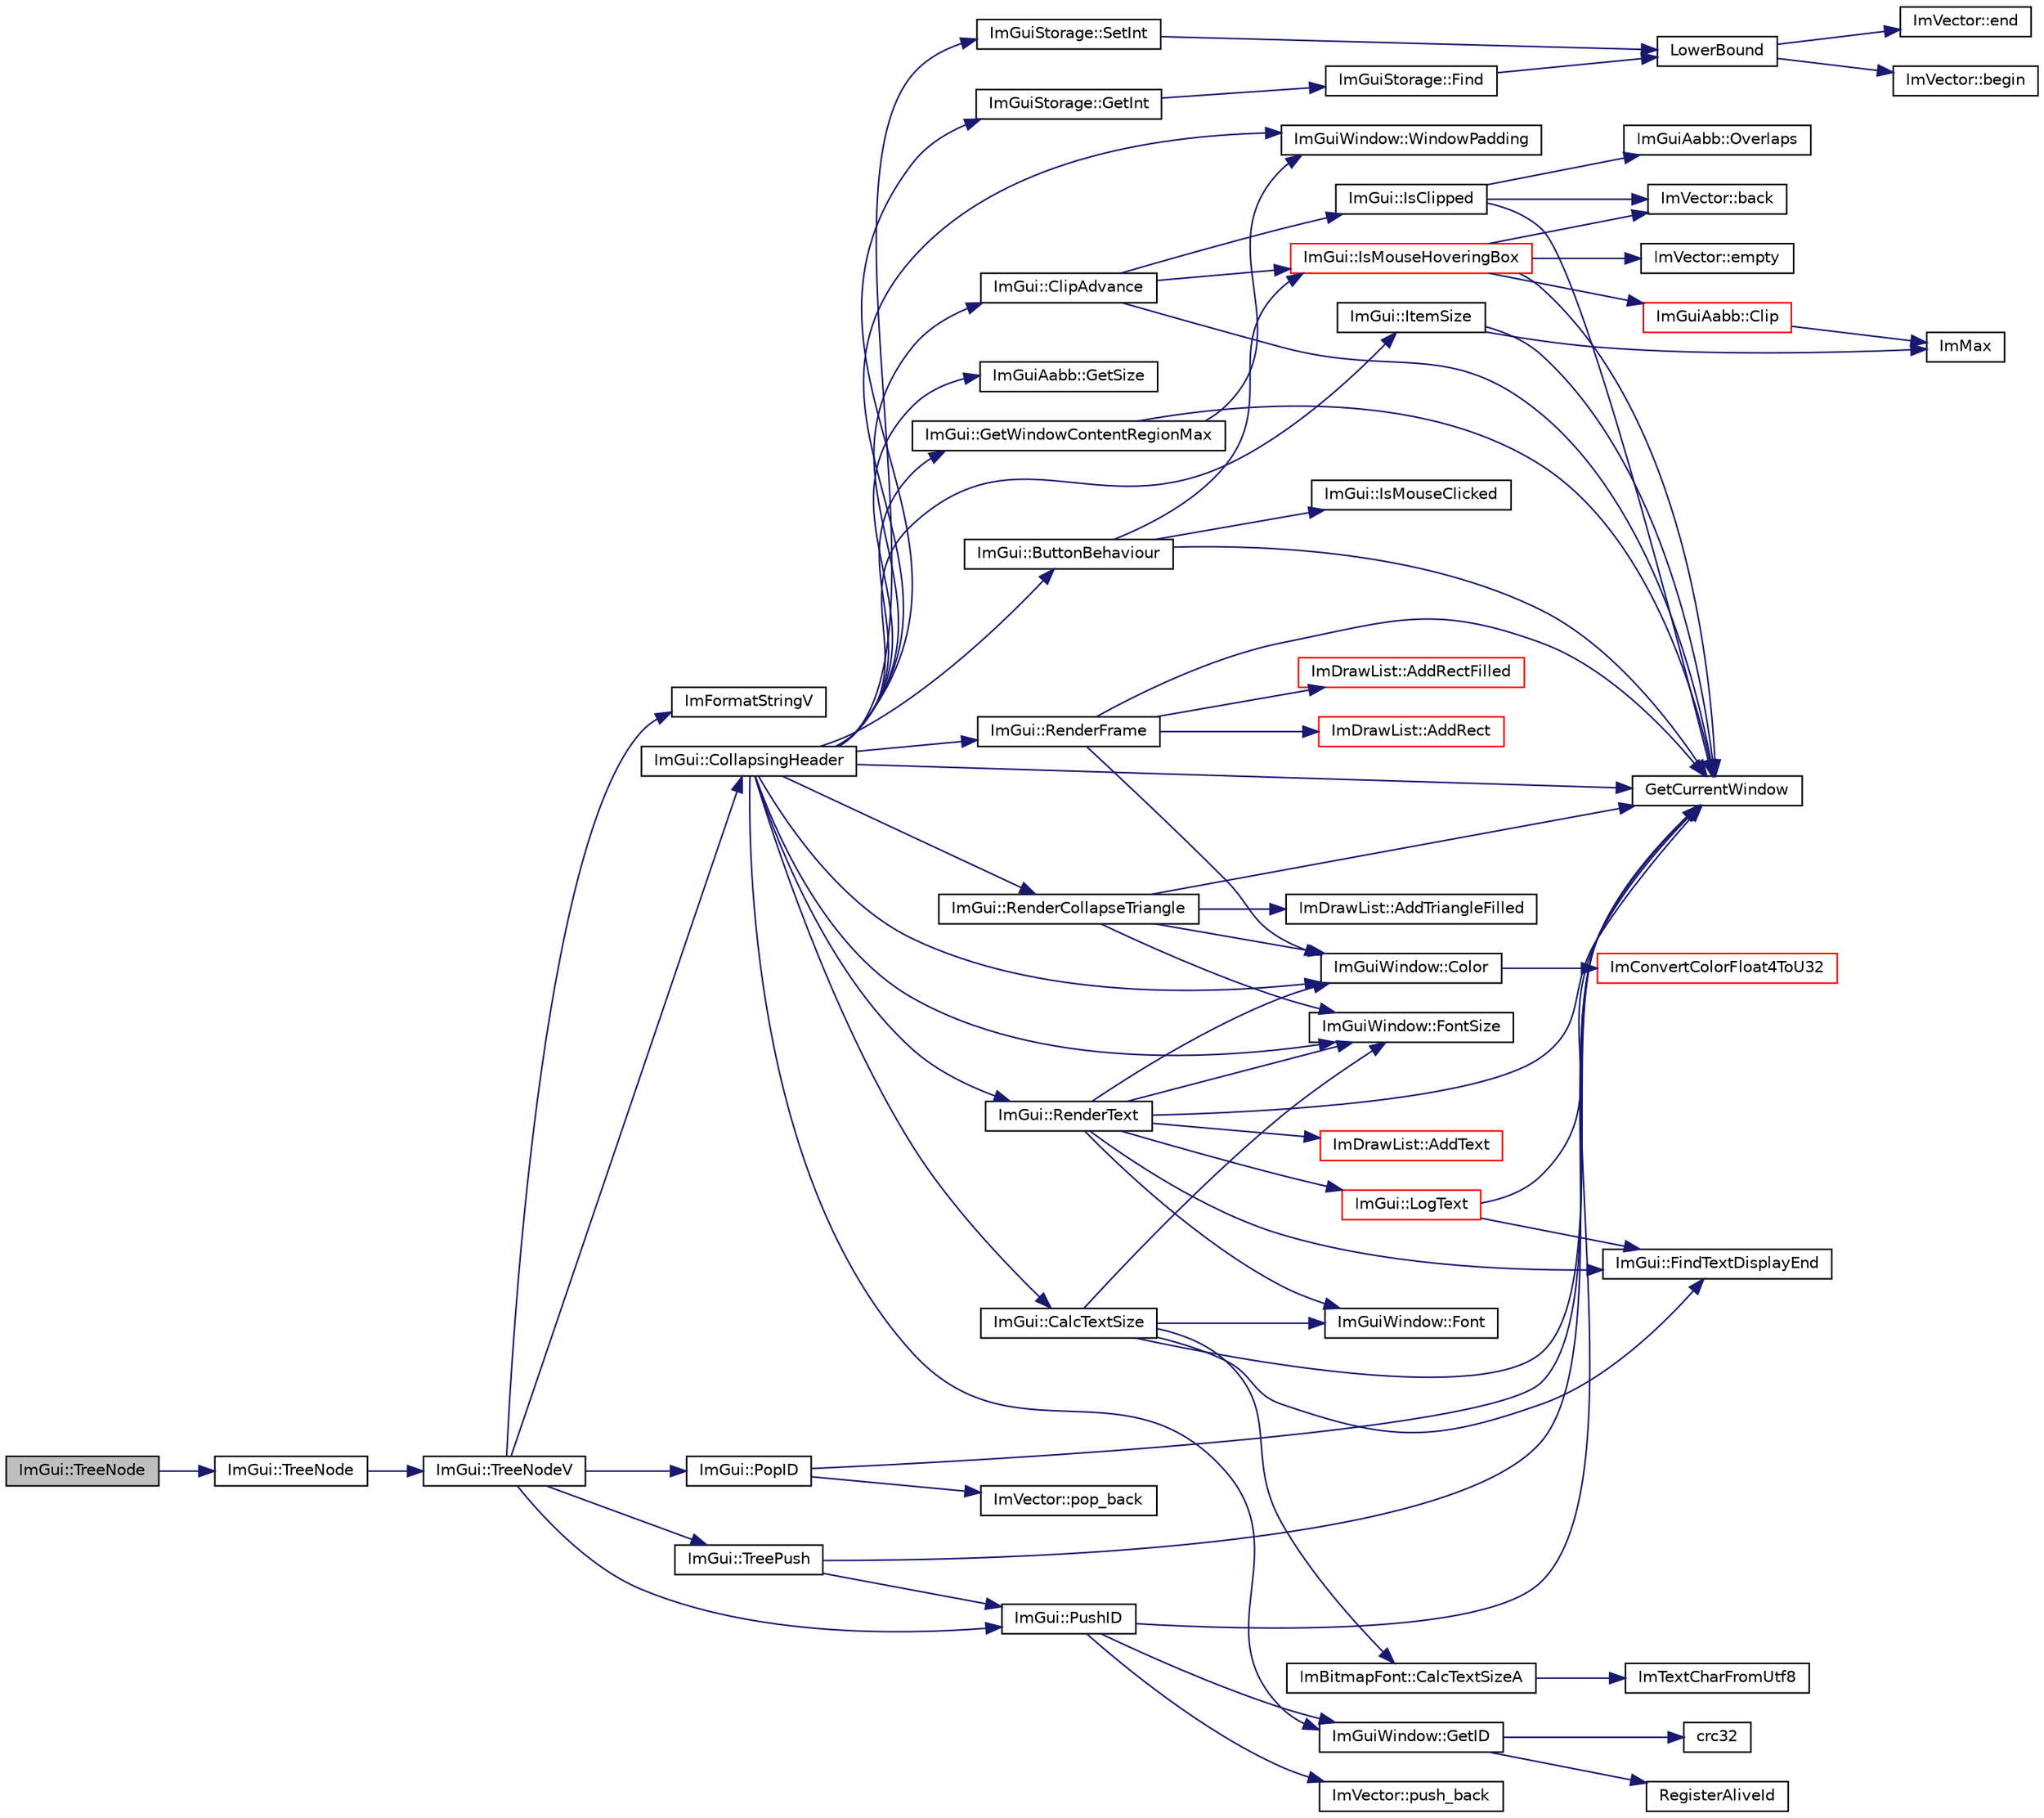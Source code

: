 digraph "ImGui::TreeNode"
{
 // INTERACTIVE_SVG=YES
  edge [fontname="Helvetica",fontsize="10",labelfontname="Helvetica",labelfontsize="10"];
  node [fontname="Helvetica",fontsize="10",shape=record];
  rankdir="LR";
  Node1 [label="ImGui::TreeNode",height=0.2,width=0.4,color="black", fillcolor="grey75", style="filled" fontcolor="black"];
  Node1 -> Node2 [color="midnightblue",fontsize="10",style="solid",fontname="Helvetica"];
  Node2 [label="ImGui::TreeNode",height=0.2,width=0.4,color="black", fillcolor="white", style="filled",URL="$namespace_im_gui.html#afc058e02b4baab2df1ab1db814e24ecb"];
  Node2 -> Node3 [color="midnightblue",fontsize="10",style="solid",fontname="Helvetica"];
  Node3 [label="ImGui::TreeNodeV",height=0.2,width=0.4,color="black", fillcolor="white", style="filled",URL="$namespace_im_gui.html#a715d811bdc2537f14192501a48be1284"];
  Node3 -> Node4 [color="midnightblue",fontsize="10",style="solid",fontname="Helvetica"];
  Node4 [label="ImFormatStringV",height=0.2,width=0.4,color="black", fillcolor="white", style="filled",URL="$imgui_8cpp.html#abfefac7a0708448b02f56dde235259e6"];
  Node3 -> Node5 [color="midnightblue",fontsize="10",style="solid",fontname="Helvetica"];
  Node5 [label="ImGui::PushID",height=0.2,width=0.4,color="black", fillcolor="white", style="filled",URL="$namespace_im_gui.html#a27a8533605dc5b8cabf161bf7715bbde"];
  Node5 -> Node6 [color="midnightblue",fontsize="10",style="solid",fontname="Helvetica"];
  Node6 [label="GetCurrentWindow",height=0.2,width=0.4,color="black", fillcolor="white", style="filled",URL="$imgui_8cpp.html#adf96ede6decde2f532a9cfd91deff1b7"];
  Node5 -> Node7 [color="midnightblue",fontsize="10",style="solid",fontname="Helvetica"];
  Node7 [label="ImVector::push_back",height=0.2,width=0.4,color="black", fillcolor="white", style="filled",URL="$class_im_vector.html#a68387993f2a5f5c3b2a7139d9ab778b8"];
  Node5 -> Node8 [color="midnightblue",fontsize="10",style="solid",fontname="Helvetica"];
  Node8 [label="ImGuiWindow::GetID",height=0.2,width=0.4,color="black", fillcolor="white", style="filled",URL="$struct_im_gui_window.html#a634c3af7750e85411246d9ab48181229"];
  Node8 -> Node9 [color="midnightblue",fontsize="10",style="solid",fontname="Helvetica"];
  Node9 [label="crc32",height=0.2,width=0.4,color="black", fillcolor="white", style="filled",URL="$imgui_8cpp.html#ae65a896a0b6059ef55a873c36294292b"];
  Node8 -> Node10 [color="midnightblue",fontsize="10",style="solid",fontname="Helvetica"];
  Node10 [label="RegisterAliveId",height=0.2,width=0.4,color="black", fillcolor="white", style="filled",URL="$imgui_8cpp.html#ab13ff6b56797db596922da45c5d019af"];
  Node3 -> Node11 [color="midnightblue",fontsize="10",style="solid",fontname="Helvetica"];
  Node11 [label="ImGui::CollapsingHeader",height=0.2,width=0.4,color="black", fillcolor="white", style="filled",URL="$namespace_im_gui.html#a2ebfb1b6643260cef2a2cdd51691e7ed"];
  Node11 -> Node6 [color="midnightblue",fontsize="10",style="solid",fontname="Helvetica"];
  Node11 -> Node8 [color="midnightblue",fontsize="10",style="solid",fontname="Helvetica"];
  Node11 -> Node12 [color="midnightblue",fontsize="10",style="solid",fontname="Helvetica"];
  Node12 [label="ImGuiStorage::SetInt",height=0.2,width=0.4,color="black", fillcolor="white", style="filled",URL="$struct_im_gui_storage.html#aa1ddbc9b64e416475898c26e68060a9c"];
  Node12 -> Node13 [color="midnightblue",fontsize="10",style="solid",fontname="Helvetica"];
  Node13 [label="LowerBound",height=0.2,width=0.4,color="black", fillcolor="white", style="filled",URL="$imgui_8cpp.html#acd66bd2b3bc50bcaa25541bb8c40c127"];
  Node13 -> Node14 [color="midnightblue",fontsize="10",style="solid",fontname="Helvetica"];
  Node14 [label="ImVector::begin",height=0.2,width=0.4,color="black", fillcolor="white", style="filled",URL="$class_im_vector.html#a300a8b559cd87a78063046ef81151bce"];
  Node13 -> Node15 [color="midnightblue",fontsize="10",style="solid",fontname="Helvetica"];
  Node15 [label="ImVector::end",height=0.2,width=0.4,color="black", fillcolor="white", style="filled",URL="$class_im_vector.html#a947fbc3b1d8c1997e51ae6caab440379"];
  Node11 -> Node16 [color="midnightblue",fontsize="10",style="solid",fontname="Helvetica"];
  Node16 [label="ImGuiStorage::GetInt",height=0.2,width=0.4,color="black", fillcolor="white", style="filled",URL="$struct_im_gui_storage.html#aa5ea9218260f04012de4733a9c5d8b87"];
  Node16 -> Node17 [color="midnightblue",fontsize="10",style="solid",fontname="Helvetica"];
  Node17 [label="ImGuiStorage::Find",height=0.2,width=0.4,color="black", fillcolor="white", style="filled",URL="$struct_im_gui_storage.html#a8356af1991a943da7b90a07dcdc95e4f"];
  Node17 -> Node13 [color="midnightblue",fontsize="10",style="solid",fontname="Helvetica"];
  Node11 -> Node18 [color="midnightblue",fontsize="10",style="solid",fontname="Helvetica"];
  Node18 [label="ImGuiWindow::WindowPadding",height=0.2,width=0.4,color="black", fillcolor="white", style="filled",URL="$struct_im_gui_window.html#acc623891f86112d2fef71bf89e796297"];
  Node11 -> Node19 [color="midnightblue",fontsize="10",style="solid",fontname="Helvetica"];
  Node19 [label="ImGui::CalcTextSize",height=0.2,width=0.4,color="black", fillcolor="white", style="filled",URL="$namespace_im_gui.html#ac2907c83145b2e46a2da2a2be4d00b9f"];
  Node19 -> Node6 [color="midnightblue",fontsize="10",style="solid",fontname="Helvetica"];
  Node19 -> Node20 [color="midnightblue",fontsize="10",style="solid",fontname="Helvetica"];
  Node20 [label="ImGui::FindTextDisplayEnd",height=0.2,width=0.4,color="black", fillcolor="white", style="filled",URL="$namespace_im_gui.html#ac8c1858bd0a955cac49584c29cf1f523"];
  Node19 -> Node21 [color="midnightblue",fontsize="10",style="solid",fontname="Helvetica"];
  Node21 [label="ImGuiWindow::Font",height=0.2,width=0.4,color="black", fillcolor="white", style="filled",URL="$struct_im_gui_window.html#ac631fb65f875bf88728be99868209f78"];
  Node19 -> Node22 [color="midnightblue",fontsize="10",style="solid",fontname="Helvetica"];
  Node22 [label="ImBitmapFont::CalcTextSizeA",height=0.2,width=0.4,color="black", fillcolor="white", style="filled",URL="$struct_im_bitmap_font.html#ab46a39dcf87ba73039d850edf0d44c76"];
  Node22 -> Node23 [color="midnightblue",fontsize="10",style="solid",fontname="Helvetica"];
  Node23 [label="ImTextCharFromUtf8",height=0.2,width=0.4,color="black", fillcolor="white", style="filled",URL="$imgui_8cpp.html#a79429e40b07b51026fb8c70ec018c140"];
  Node19 -> Node24 [color="midnightblue",fontsize="10",style="solid",fontname="Helvetica"];
  Node24 [label="ImGuiWindow::FontSize",height=0.2,width=0.4,color="black", fillcolor="white", style="filled",URL="$struct_im_gui_window.html#a67007799e318d08070b70387ec28d791"];
  Node11 -> Node25 [color="midnightblue",fontsize="10",style="solid",fontname="Helvetica"];
  Node25 [label="ImGui::GetWindowContentRegionMax",height=0.2,width=0.4,color="black", fillcolor="white", style="filled",URL="$namespace_im_gui.html#a96ce6060592d3ef975594357e650adc6"];
  Node25 -> Node6 [color="midnightblue",fontsize="10",style="solid",fontname="Helvetica"];
  Node25 -> Node18 [color="midnightblue",fontsize="10",style="solid",fontname="Helvetica"];
  Node11 -> Node24 [color="midnightblue",fontsize="10",style="solid",fontname="Helvetica"];
  Node11 -> Node26 [color="midnightblue",fontsize="10",style="solid",fontname="Helvetica"];
  Node26 [label="ImGui::ItemSize",height=0.2,width=0.4,color="black", fillcolor="white", style="filled",URL="$namespace_im_gui.html#a6da2ff120665802d9124a42fd3dfc97f"];
  Node26 -> Node6 [color="midnightblue",fontsize="10",style="solid",fontname="Helvetica"];
  Node26 -> Node27 [color="midnightblue",fontsize="10",style="solid",fontname="Helvetica"];
  Node27 [label="ImMax",height=0.2,width=0.4,color="black", fillcolor="white", style="filled",URL="$imgui_8cpp.html#a6fb8dd1bd2fa0e1c6065dc7123cb7f3e"];
  Node11 -> Node28 [color="midnightblue",fontsize="10",style="solid",fontname="Helvetica"];
  Node28 [label="ImGuiAabb::GetSize",height=0.2,width=0.4,color="black", fillcolor="white", style="filled",URL="$struct_im_gui_aabb.html#ada06a0699f4ba13c34c14ddbaf65cb00"];
  Node11 -> Node29 [color="midnightblue",fontsize="10",style="solid",fontname="Helvetica"];
  Node29 [label="ImGui::ClipAdvance",height=0.2,width=0.4,color="black", fillcolor="white", style="filled",URL="$namespace_im_gui.html#a1c5c94a5be3b62fae2a172512137f850"];
  Node29 -> Node6 [color="midnightblue",fontsize="10",style="solid",fontname="Helvetica"];
  Node29 -> Node30 [color="midnightblue",fontsize="10",style="solid",fontname="Helvetica"];
  Node30 [label="ImGui::IsClipped",height=0.2,width=0.4,color="black", fillcolor="white", style="filled",URL="$namespace_im_gui.html#ae07644eac32544b2e923020dbc3d45f8"];
  Node30 -> Node6 [color="midnightblue",fontsize="10",style="solid",fontname="Helvetica"];
  Node30 -> Node31 [color="midnightblue",fontsize="10",style="solid",fontname="Helvetica"];
  Node31 [label="ImGuiAabb::Overlaps",height=0.2,width=0.4,color="black", fillcolor="white", style="filled",URL="$struct_im_gui_aabb.html#a3b20085387cb51fe48f870023cf5b64b"];
  Node30 -> Node32 [color="midnightblue",fontsize="10",style="solid",fontname="Helvetica"];
  Node32 [label="ImVector::back",height=0.2,width=0.4,color="black", fillcolor="white", style="filled",URL="$class_im_vector.html#a3e4424d3fca190894598a6575f9d2401"];
  Node29 -> Node33 [color="midnightblue",fontsize="10",style="solid",fontname="Helvetica"];
  Node33 [label="ImGui::IsMouseHoveringBox",height=0.2,width=0.4,color="red", fillcolor="white", style="filled",URL="$namespace_im_gui.html#aef0394b7afa4c5f743bd7a9a204b8a08"];
  Node33 -> Node6 [color="midnightblue",fontsize="10",style="solid",fontname="Helvetica"];
  Node33 -> Node34 [color="midnightblue",fontsize="10",style="solid",fontname="Helvetica"];
  Node34 [label="ImVector::empty",height=0.2,width=0.4,color="black", fillcolor="white", style="filled",URL="$class_im_vector.html#a0605d0ed312e7fad24e3602f6b1b9310"];
  Node33 -> Node32 [color="midnightblue",fontsize="10",style="solid",fontname="Helvetica"];
  Node33 -> Node35 [color="midnightblue",fontsize="10",style="solid",fontname="Helvetica"];
  Node35 [label="ImGuiAabb::Clip",height=0.2,width=0.4,color="red", fillcolor="white", style="filled",URL="$struct_im_gui_aabb.html#a2fb689f41fa136f0d0230d3915d7309d"];
  Node35 -> Node27 [color="midnightblue",fontsize="10",style="solid",fontname="Helvetica"];
  Node11 -> Node36 [color="midnightblue",fontsize="10",style="solid",fontname="Helvetica"];
  Node36 [label="ImGui::ButtonBehaviour",height=0.2,width=0.4,color="black", fillcolor="white", style="filled",URL="$namespace_im_gui.html#a0a8ab43859e65183c6e78f23c4bd91c1"];
  Node36 -> Node6 [color="midnightblue",fontsize="10",style="solid",fontname="Helvetica"];
  Node36 -> Node33 [color="midnightblue",fontsize="10",style="solid",fontname="Helvetica"];
  Node36 -> Node37 [color="midnightblue",fontsize="10",style="solid",fontname="Helvetica"];
  Node37 [label="ImGui::IsMouseClicked",height=0.2,width=0.4,color="black", fillcolor="white", style="filled",URL="$namespace_im_gui.html#a7ccb34d890839eb1882324b0313416d4"];
  Node11 -> Node38 [color="midnightblue",fontsize="10",style="solid",fontname="Helvetica"];
  Node38 [label="ImGuiWindow::Color",height=0.2,width=0.4,color="black", fillcolor="white", style="filled",URL="$struct_im_gui_window.html#a1e075e3d3b49bef5a694c4f53827a9a5"];
  Node38 -> Node39 [color="midnightblue",fontsize="10",style="solid",fontname="Helvetica"];
  Node39 [label="ImConvertColorFloat4ToU32",height=0.2,width=0.4,color="red", fillcolor="white", style="filled",URL="$imgui_8cpp.html#a81e5cf9c5829b5dafb80c17bd00db909"];
  Node11 -> Node40 [color="midnightblue",fontsize="10",style="solid",fontname="Helvetica"];
  Node40 [label="ImGui::RenderFrame",height=0.2,width=0.4,color="black", fillcolor="white", style="filled",URL="$namespace_im_gui.html#a824535d17781ceadb97b699f61650693"];
  Node40 -> Node6 [color="midnightblue",fontsize="10",style="solid",fontname="Helvetica"];
  Node40 -> Node41 [color="midnightblue",fontsize="10",style="solid",fontname="Helvetica"];
  Node41 [label="ImDrawList::AddRectFilled",height=0.2,width=0.4,color="red", fillcolor="white", style="filled",URL="$struct_im_draw_list.html#aac5cc813af591f43d924462cd6a79357"];
  Node40 -> Node42 [color="midnightblue",fontsize="10",style="solid",fontname="Helvetica"];
  Node42 [label="ImDrawList::AddRect",height=0.2,width=0.4,color="red", fillcolor="white", style="filled",URL="$struct_im_draw_list.html#acdec83bfb38a5bde29291bd974264d82"];
  Node40 -> Node38 [color="midnightblue",fontsize="10",style="solid",fontname="Helvetica"];
  Node11 -> Node43 [color="midnightblue",fontsize="10",style="solid",fontname="Helvetica"];
  Node43 [label="ImGui::RenderCollapseTriangle",height=0.2,width=0.4,color="black", fillcolor="white", style="filled",URL="$namespace_im_gui.html#ae1d0f321b20d732673ca7272a456819f"];
  Node43 -> Node6 [color="midnightblue",fontsize="10",style="solid",fontname="Helvetica"];
  Node43 -> Node24 [color="midnightblue",fontsize="10",style="solid",fontname="Helvetica"];
  Node43 -> Node44 [color="midnightblue",fontsize="10",style="solid",fontname="Helvetica"];
  Node44 [label="ImDrawList::AddTriangleFilled",height=0.2,width=0.4,color="black", fillcolor="white", style="filled",URL="$struct_im_draw_list.html#a2395370cf2dab19fce3c0e2542cd4f25"];
  Node43 -> Node38 [color="midnightblue",fontsize="10",style="solid",fontname="Helvetica"];
  Node11 -> Node45 [color="midnightblue",fontsize="10",style="solid",fontname="Helvetica"];
  Node45 [label="ImGui::RenderText",height=0.2,width=0.4,color="black", fillcolor="white", style="filled",URL="$namespace_im_gui.html#ab8ce328bc928321be38351b99652f968"];
  Node45 -> Node6 [color="midnightblue",fontsize="10",style="solid",fontname="Helvetica"];
  Node45 -> Node20 [color="midnightblue",fontsize="10",style="solid",fontname="Helvetica"];
  Node45 -> Node46 [color="midnightblue",fontsize="10",style="solid",fontname="Helvetica"];
  Node46 [label="ImDrawList::AddText",height=0.2,width=0.4,color="red", fillcolor="white", style="filled",URL="$struct_im_draw_list.html#ad1a640d132c3852f781eef8c45c4a5ed"];
  Node45 -> Node21 [color="midnightblue",fontsize="10",style="solid",fontname="Helvetica"];
  Node45 -> Node24 [color="midnightblue",fontsize="10",style="solid",fontname="Helvetica"];
  Node45 -> Node38 [color="midnightblue",fontsize="10",style="solid",fontname="Helvetica"];
  Node45 -> Node47 [color="midnightblue",fontsize="10",style="solid",fontname="Helvetica"];
  Node47 [label="ImGui::LogText",height=0.2,width=0.4,color="red", fillcolor="white", style="filled",URL="$namespace_im_gui.html#af8a4aff7293a5b3a345623783df85874"];
  Node47 -> Node6 [color="midnightblue",fontsize="10",style="solid",fontname="Helvetica"];
  Node47 -> Node20 [color="midnightblue",fontsize="10",style="solid",fontname="Helvetica"];
  Node3 -> Node48 [color="midnightblue",fontsize="10",style="solid",fontname="Helvetica"];
  Node48 [label="ImGui::PopID",height=0.2,width=0.4,color="black", fillcolor="white", style="filled",URL="$namespace_im_gui.html#aba0b2d8f890a5d435ae43d0c4a2d4dd1"];
  Node48 -> Node6 [color="midnightblue",fontsize="10",style="solid",fontname="Helvetica"];
  Node48 -> Node49 [color="midnightblue",fontsize="10",style="solid",fontname="Helvetica"];
  Node49 [label="ImVector::pop_back",height=0.2,width=0.4,color="black", fillcolor="white", style="filled",URL="$class_im_vector.html#a3db7ce62d3c429effdb893fbf7148c1c"];
  Node3 -> Node50 [color="midnightblue",fontsize="10",style="solid",fontname="Helvetica"];
  Node50 [label="ImGui::TreePush",height=0.2,width=0.4,color="black", fillcolor="white", style="filled",URL="$namespace_im_gui.html#a30b5df3be04a6e712985612bbdea6656"];
  Node50 -> Node6 [color="midnightblue",fontsize="10",style="solid",fontname="Helvetica"];
  Node50 -> Node5 [color="midnightblue",fontsize="10",style="solid",fontname="Helvetica"];
}
